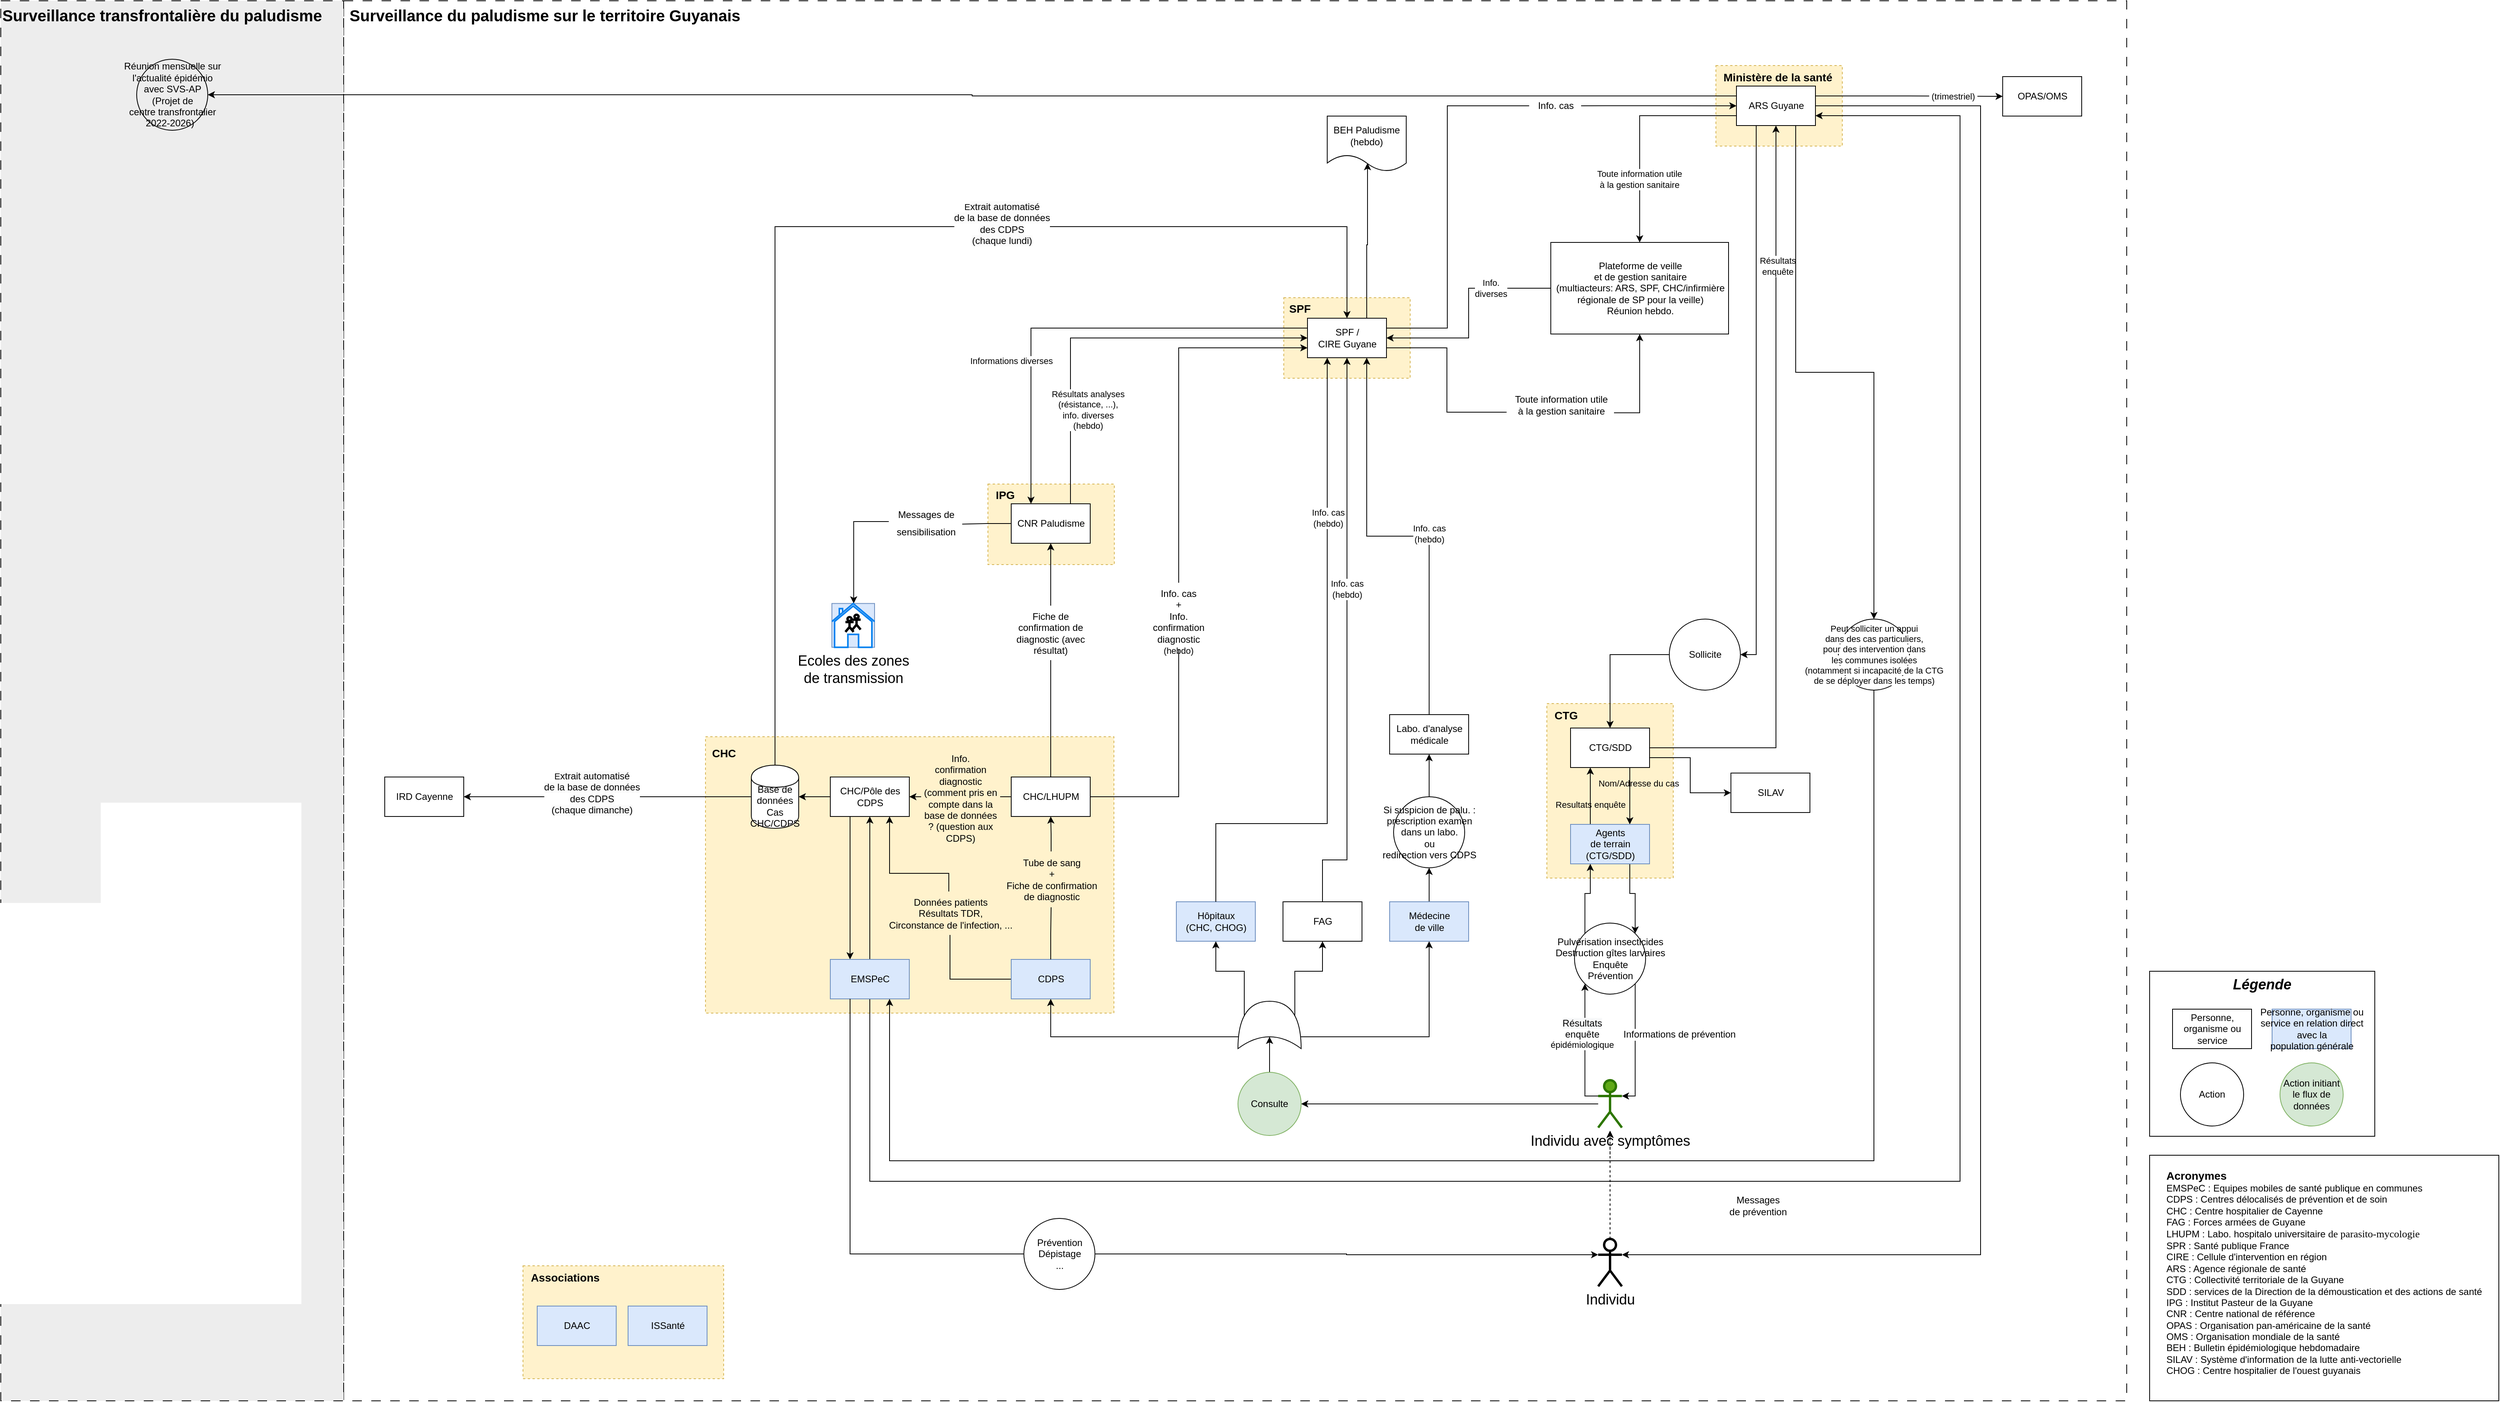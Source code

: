 <mxfile version="21.0.6" type="github">
  <diagram id="g7fYQ90FhEnoCOdFYeij" name="Page-1">
    <mxGraphModel dx="5106" dy="2426" grid="0" gridSize="10" guides="1" tooltips="1" connect="1" arrows="1" fold="1" page="0" pageScale="1" pageWidth="827" pageHeight="1169" math="0" shadow="0">
      <root>
        <mxCell id="0" />
        <mxCell id="1" parent="0" />
        <mxCell id="hjuyHTvlB5CmD21Vtv22-89" value="&amp;nbsp;Surveillance du paludisme sur le territoire Guyanais" style="rounded=0;whiteSpace=wrap;html=1;fillColor=none;dashed=1;dashPattern=12 12;verticalAlign=top;align=left;fontSize=20;fontStyle=1" vertex="1" parent="1">
          <mxGeometry x="-421" y="-381" width="2257" height="1773" as="geometry" />
        </mxCell>
        <mxCell id="hjuyHTvlB5CmD21Vtv22-88" value="Surveillance transfrontalière du paludisme" style="rounded=0;whiteSpace=wrap;html=1;fillColor=#EDEDED;dashed=1;dashPattern=12 12;verticalAlign=top;align=left;fontSize=20;fontStyle=1" vertex="1" parent="1">
          <mxGeometry x="-855" y="-381" width="434" height="1773" as="geometry" />
        </mxCell>
        <mxCell id="hjuyHTvlB5CmD21Vtv22-76" value="" style="html=1;dashed=1;whitespace=wrap;fillColor=#fff2cc;strokeColor=#d6b656;" vertex="1" parent="1">
          <mxGeometry x="-194" y="1221" width="254" height="143" as="geometry" />
        </mxCell>
        <mxCell id="hjuyHTvlB5CmD21Vtv22-63" value="" style="html=1;dashed=1;whitespace=wrap;fillColor=#fff2cc;strokeColor=#d6b656;align=left;" vertex="1" parent="1">
          <mxGeometry x="1316" y="-299" width="160" height="102" as="geometry" />
        </mxCell>
        <mxCell id="hjuyHTvlB5CmD21Vtv22-61" value="" style="html=1;dashed=1;whitespace=wrap;fillColor=#fff2cc;strokeColor=#d6b656;align=left;" vertex="1" parent="1">
          <mxGeometry x="394.5" y="231" width="160" height="102" as="geometry" />
        </mxCell>
        <mxCell id="hjuyHTvlB5CmD21Vtv22-59" value="" style="html=1;dashed=1;whitespace=wrap;fillColor=#fff2cc;strokeColor=#d6b656;align=left;" vertex="1" parent="1">
          <mxGeometry x="769" y="-5" width="160" height="102" as="geometry" />
        </mxCell>
        <mxCell id="soGgQo1d9cTRyv0vqCLj-78" value="" style="html=1;dashed=1;whitespace=wrap;fillColor=#fff2cc;strokeColor=#d6b656;align=left;" parent="1" vertex="1">
          <mxGeometry x="1102" y="509" width="160" height="221" as="geometry" />
        </mxCell>
        <mxCell id="soGgQo1d9cTRyv0vqCLj-87" value="" style="html=1;dashed=1;whitespace=wrap;fillColor=#fff2cc;strokeColor=#d6b656;" parent="1" vertex="1">
          <mxGeometry x="37" y="551" width="517" height="350" as="geometry" />
        </mxCell>
        <mxCell id="u60AbG91HoaB3VA-9xF0-2" style="edgeStyle=orthogonalEdgeStyle;rounded=0;orthogonalLoop=1;jettySize=auto;html=1;exitX=0;exitY=0.5;exitDx=0;exitDy=0;entryX=1;entryY=0.5;entryDx=0;entryDy=0;" parent="1" source="soGgQo1d9cTRyv0vqCLj-1" target="u60AbG91HoaB3VA-9xF0-1" edge="1">
          <mxGeometry relative="1" as="geometry" />
        </mxCell>
        <mxCell id="soGgQo1d9cTRyv0vqCLj-1" value="Base de données&lt;br&gt;Cas&lt;br&gt;CHC/CDPS" style="shape=cylinder;whiteSpace=wrap;html=1;boundedLbl=1;backgroundOutline=1;" parent="1" vertex="1">
          <mxGeometry x="95" y="586.99" width="60" height="80" as="geometry" />
        </mxCell>
        <mxCell id="soGgQo1d9cTRyv0vqCLj-3" style="edgeStyle=elbowEdgeStyle;rounded=0;orthogonalLoop=1;jettySize=auto;elbow=vertical;html=1;entryX=0.5;entryY=1;entryDx=0;entryDy=0;startArrow=none;exitX=0.5;exitY=-0.011;exitDx=0;exitDy=0;exitPerimeter=0;" parent="1" source="soGgQo1d9cTRyv0vqCLj-36" target="soGgQo1d9cTRyv0vqCLj-16" edge="1">
          <mxGeometry relative="1" as="geometry">
            <mxPoint x="474" y="619.99" as="sourcePoint" />
          </mxGeometry>
        </mxCell>
        <mxCell id="soGgQo1d9cTRyv0vqCLj-85" style="edgeStyle=orthogonalEdgeStyle;rounded=0;orthogonalLoop=1;jettySize=auto;html=1;exitX=0;exitY=0.5;exitDx=0;exitDy=0;endArrow=none;endFill=0;" parent="1" source="soGgQo1d9cTRyv0vqCLj-5" target="soGgQo1d9cTRyv0vqCLj-38" edge="1">
          <mxGeometry relative="1" as="geometry" />
        </mxCell>
        <mxCell id="soGgQo1d9cTRyv0vqCLj-5" value="CDPS" style="html=1;dashed=0;whitespace=wrap;fillColor=#dae8fc;strokeColor=#6c8ebf;" parent="1" vertex="1">
          <mxGeometry x="424" y="833" width="100" height="50" as="geometry" />
        </mxCell>
        <mxCell id="soGgQo1d9cTRyv0vqCLj-6" style="edgeStyle=elbowEdgeStyle;rounded=0;orthogonalLoop=1;jettySize=auto;html=1;entryX=1;entryY=0.5;entryDx=0;entryDy=0;elbow=vertical;startArrow=none;exitX=0;exitY=0.5;exitDx=0;exitDy=0;" parent="1" source="soGgQo1d9cTRyv0vqCLj-7" target="soGgQo1d9cTRyv0vqCLj-1" edge="1">
          <mxGeometry relative="1" as="geometry">
            <mxPoint x="150" y="-390.01" as="targetPoint" />
            <mxPoint x="65" y="-420.01" as="sourcePoint" />
          </mxGeometry>
        </mxCell>
        <mxCell id="hjuyHTvlB5CmD21Vtv22-51" style="edgeStyle=orthogonalEdgeStyle;rounded=0;orthogonalLoop=1;jettySize=auto;html=1;exitX=0.25;exitY=1;exitDx=0;exitDy=0;entryX=0.25;entryY=0;entryDx=0;entryDy=0;" edge="1" parent="1" source="soGgQo1d9cTRyv0vqCLj-7" target="0BxKxRSpmN7JtVQ8fGr3-6">
          <mxGeometry relative="1" as="geometry" />
        </mxCell>
        <mxCell id="soGgQo1d9cTRyv0vqCLj-7" value="CHC/Pôle des&lt;br&gt;CDPS" style="html=1;dashed=0;whitespace=wrap;" parent="1" vertex="1">
          <mxGeometry x="195" y="601.99" width="100" height="50" as="geometry" />
        </mxCell>
        <mxCell id="hjuyHTvlB5CmD21Vtv22-36" style="edgeStyle=orthogonalEdgeStyle;rounded=0;orthogonalLoop=1;jettySize=auto;html=1;exitX=1;exitY=0.75;exitDx=0;exitDy=0;entryX=0.5;entryY=1;entryDx=0;entryDy=0;startArrow=none;" edge="1" parent="1" source="hjuyHTvlB5CmD21Vtv22-35" target="Eu0Y002OEBs1yhH1_e7d-9">
          <mxGeometry relative="1" as="geometry" />
        </mxCell>
        <mxCell id="hjuyHTvlB5CmD21Vtv22-39" style="edgeStyle=orthogonalEdgeStyle;rounded=0;orthogonalLoop=1;jettySize=auto;html=1;exitX=0.75;exitY=0;exitDx=0;exitDy=0;entryX=0.49;entryY=0.85;entryDx=0;entryDy=0;entryPerimeter=0;" edge="1" parent="1" source="soGgQo1d9cTRyv0vqCLj-11" target="hjuyHTvlB5CmD21Vtv22-40">
          <mxGeometry relative="1" as="geometry">
            <mxPoint x="936" y="-195.5" as="targetPoint" />
          </mxGeometry>
        </mxCell>
        <mxCell id="soGgQo1d9cTRyv0vqCLj-11" value="SPF /&lt;br&gt;CIRE Guyane" style="html=1;dashed=0;whitespace=wrap;" parent="1" vertex="1">
          <mxGeometry x="799" y="21" width="100" height="50" as="geometry" />
        </mxCell>
        <mxCell id="Eu0Y002OEBs1yhH1_e7d-13" style="edgeStyle=orthogonalEdgeStyle;rounded=0;orthogonalLoop=1;jettySize=auto;html=1;exitX=0.25;exitY=0;exitDx=0;exitDy=0;entryX=0;entryY=0.25;entryDx=0;entryDy=0;startArrow=classic;startFill=1;endArrow=none;endFill=0;" parent="1" source="soGgQo1d9cTRyv0vqCLj-12" target="soGgQo1d9cTRyv0vqCLj-11" edge="1">
          <mxGeometry relative="1" as="geometry" />
        </mxCell>
        <mxCell id="Eu0Y002OEBs1yhH1_e7d-14" value="Informations diverses" style="edgeLabel;html=1;align=center;verticalAlign=middle;resizable=0;points=[];" parent="Eu0Y002OEBs1yhH1_e7d-13" vertex="1" connectable="0">
          <mxGeometry x="-0.288" y="1" relative="1" as="geometry">
            <mxPoint x="-24" y="23" as="offset" />
          </mxGeometry>
        </mxCell>
        <mxCell id="Eu0Y002OEBs1yhH1_e7d-17" style="edgeStyle=orthogonalEdgeStyle;rounded=0;orthogonalLoop=1;jettySize=auto;html=1;exitX=0.75;exitY=0;exitDx=0;exitDy=0;entryX=0;entryY=0.5;entryDx=0;entryDy=0;" parent="1" source="soGgQo1d9cTRyv0vqCLj-12" target="soGgQo1d9cTRyv0vqCLj-11" edge="1">
          <mxGeometry relative="1" as="geometry" />
        </mxCell>
        <mxCell id="Eu0Y002OEBs1yhH1_e7d-18" value="Résultats analyses&lt;br&gt;(résistance, ...),&lt;br&gt;info. diverses&lt;br&gt;(hebdo)" style="edgeLabel;html=1;align=center;verticalAlign=middle;resizable=0;points=[];" parent="Eu0Y002OEBs1yhH1_e7d-17" vertex="1" connectable="0">
          <mxGeometry x="-0.266" y="-1" relative="1" as="geometry">
            <mxPoint x="21" y="68" as="offset" />
          </mxGeometry>
        </mxCell>
        <mxCell id="hjuyHTvlB5CmD21Vtv22-42" style="edgeStyle=orthogonalEdgeStyle;rounded=0;orthogonalLoop=1;jettySize=auto;html=1;exitX=0;exitY=0.5;exitDx=0;exitDy=0;entryX=0.511;entryY=0;entryDx=0;entryDy=0;entryPerimeter=0;startArrow=none;" edge="1" parent="1" source="B1FECNCcKLdafd96bGU7-9" target="B1FECNCcKLdafd96bGU7-4">
          <mxGeometry relative="1" as="geometry" />
        </mxCell>
        <mxCell id="soGgQo1d9cTRyv0vqCLj-12" value="CNR Paludisme" style="html=1;dashed=0;whitespace=wrap;" parent="1" vertex="1">
          <mxGeometry x="424" y="256" width="100" height="50" as="geometry" />
        </mxCell>
        <mxCell id="soGgQo1d9cTRyv0vqCLj-13" style="edgeStyle=orthogonalEdgeStyle;rounded=0;orthogonalLoop=1;jettySize=auto;html=1;exitX=0.5;exitY=0;exitDx=0;exitDy=0;entryX=0.5;entryY=1;entryDx=0;entryDy=0;startArrow=none;" parent="1" source="soGgQo1d9cTRyv0vqCLj-49" target="soGgQo1d9cTRyv0vqCLj-12" edge="1">
          <mxGeometry relative="1" as="geometry" />
        </mxCell>
        <mxCell id="soGgQo1d9cTRyv0vqCLj-14" style="edgeStyle=elbowEdgeStyle;rounded=0;orthogonalLoop=1;jettySize=auto;elbow=vertical;html=1;exitX=0;exitY=0.5;exitDx=0;exitDy=0;entryX=1;entryY=0.5;entryDx=0;entryDy=0;startArrow=none;" parent="1" source="soGgQo1d9cTRyv0vqCLj-58" target="soGgQo1d9cTRyv0vqCLj-7" edge="1">
          <mxGeometry relative="1" as="geometry">
            <Array as="points" />
          </mxGeometry>
        </mxCell>
        <mxCell id="soGgQo1d9cTRyv0vqCLj-16" value="CHC/LHUPM" style="html=1;dashed=0;whitespace=wrap;" parent="1" vertex="1">
          <mxGeometry x="424" y="601.99" width="100" height="50" as="geometry" />
        </mxCell>
        <mxCell id="soGgQo1d9cTRyv0vqCLj-19" style="edgeStyle=orthogonalEdgeStyle;rounded=0;orthogonalLoop=1;jettySize=auto;html=1;exitX=0.75;exitY=1;exitDx=0;exitDy=0;entryX=0.75;entryY=0;entryDx=0;entryDy=0;strokeColor=#000000;endArrow=classic;endFill=1;" parent="1" source="soGgQo1d9cTRyv0vqCLj-21" target="soGgQo1d9cTRyv0vqCLj-76" edge="1">
          <mxGeometry relative="1" as="geometry" />
        </mxCell>
        <mxCell id="soGgQo1d9cTRyv0vqCLj-20" value="Nom/Adresse du cas" style="edgeLabel;html=1;align=center;verticalAlign=middle;resizable=0;points=[];labelBackgroundColor=none;" parent="soGgQo1d9cTRyv0vqCLj-19" vertex="1" connectable="0">
          <mxGeometry x="-0.015" y="1" relative="1" as="geometry">
            <mxPoint x="10" y="-16" as="offset" />
          </mxGeometry>
        </mxCell>
        <mxCell id="Eu0Y002OEBs1yhH1_e7d-20" style="edgeStyle=orthogonalEdgeStyle;rounded=0;orthogonalLoop=1;jettySize=auto;html=1;exitX=1;exitY=0.75;exitDx=0;exitDy=0;entryX=0;entryY=0.5;entryDx=0;entryDy=0;" parent="1" source="soGgQo1d9cTRyv0vqCLj-21" target="Eu0Y002OEBs1yhH1_e7d-19" edge="1">
          <mxGeometry relative="1" as="geometry" />
        </mxCell>
        <mxCell id="hjuyHTvlB5CmD21Vtv22-9" style="edgeStyle=orthogonalEdgeStyle;rounded=0;orthogonalLoop=1;jettySize=auto;html=1;exitX=1;exitY=0.5;exitDx=0;exitDy=0;entryX=0.5;entryY=1;entryDx=0;entryDy=0;" edge="1" parent="1" source="soGgQo1d9cTRyv0vqCLj-21" target="n1sZ7gGWq_7eU4WZFnXG-12">
          <mxGeometry relative="1" as="geometry" />
        </mxCell>
        <mxCell id="hjuyHTvlB5CmD21Vtv22-10" value="Résultats&lt;br style=&quot;border-color: var(--border-color);&quot;&gt;enquête" style="edgeLabel;html=1;align=center;verticalAlign=middle;resizable=0;points=[];" vertex="1" connectable="0" parent="hjuyHTvlB5CmD21Vtv22-9">
          <mxGeometry x="0.623" y="-2" relative="1" as="geometry">
            <mxPoint y="-1" as="offset" />
          </mxGeometry>
        </mxCell>
        <mxCell id="soGgQo1d9cTRyv0vqCLj-21" value="CTG/SDD" style="html=1;dashed=0;whitespace=wrap;" parent="1" vertex="1">
          <mxGeometry x="1132" y="539.99" width="100" height="50" as="geometry" />
        </mxCell>
        <mxCell id="Eu0Y002OEBs1yhH1_e7d-4" style="edgeStyle=orthogonalEdgeStyle;rounded=0;orthogonalLoop=1;jettySize=auto;html=1;exitX=0.5;exitY=0;exitDx=0;exitDy=0;entryX=0.5;entryY=1;entryDx=0;entryDy=0;" parent="1" source="hjuyHTvlB5CmD21Vtv22-5" target="Eu0Y002OEBs1yhH1_e7d-1" edge="1">
          <mxGeometry relative="1" as="geometry" />
        </mxCell>
        <mxCell id="hjuyHTvlB5CmD21Vtv22-17" style="edgeStyle=orthogonalEdgeStyle;rounded=0;orthogonalLoop=1;jettySize=auto;html=1;entryX=0.5;entryY=1;entryDx=0;entryDy=0;startArrow=none;exitX=0.5;exitY=0;exitDx=0;exitDy=0;" edge="1" parent="1" source="soGgQo1d9cTRyv0vqCLj-25" target="soGgQo1d9cTRyv0vqCLj-11">
          <mxGeometry relative="1" as="geometry">
            <Array as="points">
              <mxPoint x="818" y="707" />
              <mxPoint x="849" y="707" />
            </Array>
          </mxGeometry>
        </mxCell>
        <mxCell id="hjuyHTvlB5CmD21Vtv22-57" value="Info. cas&lt;br style=&quot;border-color: var(--border-color);&quot;&gt;(hebdo)" style="edgeLabel;html=1;align=center;verticalAlign=middle;resizable=0;points=[];" vertex="1" connectable="0" parent="hjuyHTvlB5CmD21Vtv22-17">
          <mxGeometry x="0.186" relative="1" as="geometry">
            <mxPoint as="offset" />
          </mxGeometry>
        </mxCell>
        <mxCell id="soGgQo1d9cTRyv0vqCLj-23" value="Hôpitaux&lt;br&gt;(CHC, CHOG)" style="html=1;dashed=0;whitespace=wrap;fillColor=#dae8fc;strokeColor=#6c8ebf;" parent="1" vertex="1">
          <mxGeometry x="633" y="760" width="100" height="50" as="geometry" />
        </mxCell>
        <mxCell id="Eu0Y002OEBs1yhH1_e7d-7" style="edgeStyle=orthogonalEdgeStyle;rounded=0;orthogonalLoop=1;jettySize=auto;html=1;entryX=0.25;entryY=1;entryDx=0;entryDy=0;exitX=0.5;exitY=0;exitDx=0;exitDy=0;" parent="1" source="soGgQo1d9cTRyv0vqCLj-23" target="soGgQo1d9cTRyv0vqCLj-11" edge="1">
          <mxGeometry relative="1" as="geometry">
            <mxPoint x="697" y="715" as="sourcePoint" />
            <mxPoint x="985" y="75" as="targetPoint" />
            <Array as="points">
              <mxPoint x="683" y="661" />
              <mxPoint x="824" y="661" />
            </Array>
          </mxGeometry>
        </mxCell>
        <mxCell id="hjuyHTvlB5CmD21Vtv22-58" value="Info. cas&lt;br&gt;(hebdo)" style="edgeLabel;html=1;align=center;verticalAlign=middle;resizable=0;points=[];" vertex="1" connectable="0" parent="Eu0Y002OEBs1yhH1_e7d-7">
          <mxGeometry x="0.511" y="-1" relative="1" as="geometry">
            <mxPoint as="offset" />
          </mxGeometry>
        </mxCell>
        <mxCell id="hjuyHTvlB5CmD21Vtv22-6" style="edgeStyle=orthogonalEdgeStyle;rounded=0;orthogonalLoop=1;jettySize=auto;html=1;exitX=0.5;exitY=0;exitDx=0;exitDy=0;entryX=0.5;entryY=1;entryDx=0;entryDy=0;" edge="1" parent="1" source="soGgQo1d9cTRyv0vqCLj-27" target="hjuyHTvlB5CmD21Vtv22-5">
          <mxGeometry relative="1" as="geometry" />
        </mxCell>
        <mxCell id="soGgQo1d9cTRyv0vqCLj-27" value="Médecine&lt;br style=&quot;border-color: var(--border-color);&quot;&gt;de ville" style="html=1;dashed=0;whitespace=wrap;fillColor=#dae8fc;strokeColor=#6c8ebf;" parent="1" vertex="1">
          <mxGeometry x="903" y="760" width="100" height="50" as="geometry" />
        </mxCell>
        <mxCell id="soGgQo1d9cTRyv0vqCLj-77" style="edgeStyle=orthogonalEdgeStyle;rounded=0;orthogonalLoop=1;jettySize=auto;html=1;entryX=0;entryY=0.5;entryDx=0;entryDy=0;exitX=1.022;exitY=0.498;exitDx=0;exitDy=0;exitPerimeter=0;" parent="1" source="soGgQo1d9cTRyv0vqCLj-32" target="n1sZ7gGWq_7eU4WZFnXG-12" edge="1">
          <mxGeometry relative="1" as="geometry" />
        </mxCell>
        <mxCell id="soGgQo1d9cTRyv0vqCLj-32" value="Info. cas" style="text;html=1;align=center;verticalAlign=middle;resizable=0;points=[];autosize=1;strokeColor=none;fillColor=none;" parent="1" vertex="1">
          <mxGeometry x="1081" y="-261" width="63" height="26" as="geometry" />
        </mxCell>
        <mxCell id="soGgQo1d9cTRyv0vqCLj-33" value="" style="edgeStyle=elbowEdgeStyle;rounded=0;orthogonalLoop=1;jettySize=auto;html=1;endArrow=none;entryX=-0.022;entryY=0.498;entryDx=0;entryDy=0;entryPerimeter=0;exitX=1;exitY=0.25;exitDx=0;exitDy=0;" parent="1" source="soGgQo1d9cTRyv0vqCLj-11" target="soGgQo1d9cTRyv0vqCLj-32" edge="1">
          <mxGeometry relative="1" as="geometry">
            <mxPoint x="737" y="183" as="sourcePoint" />
            <mxPoint x="837" y="182.5" as="targetPoint" />
            <Array as="points">
              <mxPoint x="976" y="-79" />
            </Array>
          </mxGeometry>
        </mxCell>
        <mxCell id="soGgQo1d9cTRyv0vqCLj-36" value="Tube de sang&lt;br&gt;+&lt;br&gt;Fiche de confirmation&lt;br&gt;de diagnostic" style="text;html=1;align=center;verticalAlign=middle;resizable=0;points=[];autosize=1;strokeColor=none;fillColor=none;" parent="1" vertex="1">
          <mxGeometry x="404.5" y="697" width="140" height="70" as="geometry" />
        </mxCell>
        <mxCell id="soGgQo1d9cTRyv0vqCLj-37" value="" style="edgeStyle=elbowEdgeStyle;rounded=0;orthogonalLoop=1;jettySize=auto;elbow=vertical;html=1;entryX=0.5;entryY=1;entryDx=0;entryDy=0;endArrow=none;" parent="1" source="soGgQo1d9cTRyv0vqCLj-5" target="soGgQo1d9cTRyv0vqCLj-36" edge="1">
          <mxGeometry relative="1" as="geometry">
            <mxPoint x="475" y="630" as="sourcePoint" />
            <mxPoint x="475" y="420" as="targetPoint" />
          </mxGeometry>
        </mxCell>
        <mxCell id="soGgQo1d9cTRyv0vqCLj-84" style="edgeStyle=orthogonalEdgeStyle;rounded=0;orthogonalLoop=1;jettySize=auto;html=1;entryX=0.75;entryY=1;entryDx=0;entryDy=0;endArrow=classic;endFill=1;" parent="1" source="soGgQo1d9cTRyv0vqCLj-38" target="soGgQo1d9cTRyv0vqCLj-7" edge="1">
          <mxGeometry relative="1" as="geometry">
            <Array as="points">
              <mxPoint x="345" y="724" />
              <mxPoint x="270" y="724" />
            </Array>
          </mxGeometry>
        </mxCell>
        <mxCell id="soGgQo1d9cTRyv0vqCLj-38" value="Données patients&lt;br&gt;Résultats TDR,&lt;br&gt;Circonstance de l&#39;infection, ..." style="text;html=1;align=center;verticalAlign=middle;resizable=0;points=[];autosize=1;strokeColor=none;fillColor=none;" parent="1" vertex="1">
          <mxGeometry x="259.5" y="747" width="174" height="55" as="geometry" />
        </mxCell>
        <mxCell id="soGgQo1d9cTRyv0vqCLj-41" value="" style="edgeStyle=elbowEdgeStyle;rounded=0;orthogonalLoop=1;jettySize=auto;html=1;endArrow=classic;elbow=vertical;exitX=0.5;exitY=0;exitDx=0;exitDy=0;fillColor=#e51400;strokeColor=#000000;endFill=1;entryX=0.5;entryY=0;entryDx=0;entryDy=0;" parent="1" source="soGgQo1d9cTRyv0vqCLj-1" target="soGgQo1d9cTRyv0vqCLj-11" edge="1">
          <mxGeometry relative="1" as="geometry">
            <mxPoint x="525" y="655" as="sourcePoint" />
            <mxPoint x="737" y="-3" as="targetPoint" />
            <Array as="points">
              <mxPoint x="510" y="-95" />
            </Array>
          </mxGeometry>
        </mxCell>
        <mxCell id="hjuyHTvlB5CmD21Vtv22-1" value="E&lt;span style=&quot;font-size: 12px; background-color: rgb(251, 251, 251);&quot;&gt;xtrait automatisé&lt;br&gt;de la base de données&lt;br&gt;des CDPS&lt;br&gt;(chaque lundi)&lt;br&gt;&lt;/span&gt;" style="edgeLabel;html=1;align=center;verticalAlign=middle;resizable=0;points=[];" vertex="1" connectable="0" parent="soGgQo1d9cTRyv0vqCLj-41">
          <mxGeometry x="0.259" y="3" relative="1" as="geometry">
            <mxPoint x="11" y="-1" as="offset" />
          </mxGeometry>
        </mxCell>
        <mxCell id="soGgQo1d9cTRyv0vqCLj-49" value="&lt;span style=&quot;color: rgb(0, 0, 0);&quot;&gt;Fiche de&lt;/span&gt;&lt;br style=&quot;color: rgb(0, 0, 0);&quot;&gt;&lt;span style=&quot;color: rgb(0, 0, 0);&quot;&gt;confirmation de&lt;/span&gt;&lt;br style=&quot;color: rgb(0, 0, 0);&quot;&gt;&lt;span style=&quot;color: rgb(0, 0, 0);&quot;&gt;diagnostic (avec résultat)&lt;/span&gt;" style="text;whiteSpace=wrap;html=1;fontColor=#3399FF;align=center;" parent="1" vertex="1">
          <mxGeometry x="424" y="385" width="100" height="50" as="geometry" />
        </mxCell>
        <mxCell id="soGgQo1d9cTRyv0vqCLj-50" value="" style="edgeStyle=orthogonalEdgeStyle;rounded=0;orthogonalLoop=1;jettySize=auto;html=1;exitX=0.5;exitY=0;exitDx=0;exitDy=0;endArrow=none;" parent="1" source="soGgQo1d9cTRyv0vqCLj-16" edge="1">
          <mxGeometry relative="1" as="geometry">
            <mxPoint x="445" y="380.5" as="sourcePoint" />
            <mxPoint x="474" y="454" as="targetPoint" />
          </mxGeometry>
        </mxCell>
        <mxCell id="hjuyHTvlB5CmD21Vtv22-25" style="edgeStyle=orthogonalEdgeStyle;rounded=0;orthogonalLoop=1;jettySize=auto;html=1;entryX=0;entryY=0.75;entryDx=0;entryDy=0;exitX=0.5;exitY=0;exitDx=0;exitDy=0;" edge="1" parent="1" source="soGgQo1d9cTRyv0vqCLj-51" target="soGgQo1d9cTRyv0vqCLj-11">
          <mxGeometry relative="1" as="geometry" />
        </mxCell>
        <mxCell id="soGgQo1d9cTRyv0vqCLj-51" value="&lt;font color=&quot;#000000&quot;&gt;Info. cas&lt;/font&gt;&lt;br&gt;&lt;font color=&quot;#000000&quot;&gt;+&lt;/font&gt;&lt;br&gt;&lt;font color=&quot;#000000&quot;&gt;Info.&lt;br style=&quot;&quot;&gt;confirmation&lt;br style=&quot;&quot;&gt;diagnostic&lt;br&gt;&lt;span style=&quot;font-size: 11px; background-color: rgb(255, 255, 255);&quot;&gt;(hebdo)&lt;/span&gt;&lt;/font&gt;&lt;span style=&quot;color: rgb(0, 0, 0);&quot;&gt;&lt;br&gt;&lt;/span&gt;" style="text;whiteSpace=wrap;html=1;fontColor=#3399FF;align=center;" parent="1" vertex="1">
          <mxGeometry x="586" y="356" width="100" height="84" as="geometry" />
        </mxCell>
        <mxCell id="soGgQo1d9cTRyv0vqCLj-52" value="" style="edgeStyle=elbowEdgeStyle;rounded=0;orthogonalLoop=1;jettySize=auto;elbow=vertical;html=1;endArrow=none;exitX=1;exitY=0.5;exitDx=0;exitDy=0;entryX=0.5;entryY=1;entryDx=0;entryDy=0;" parent="1" source="soGgQo1d9cTRyv0vqCLj-16" target="soGgQo1d9cTRyv0vqCLj-51" edge="1">
          <mxGeometry relative="1" as="geometry">
            <mxPoint x="395" y="343" as="sourcePoint" />
            <mxPoint x="450" y="238" as="targetPoint" />
            <Array as="points">
              <mxPoint x="579" y="627" />
            </Array>
          </mxGeometry>
        </mxCell>
        <mxCell id="soGgQo1d9cTRyv0vqCLj-58" value="&lt;font color=&quot;#000000&quot;&gt;Info.&lt;br&gt;confirmation&lt;br&gt;diagnostic&lt;br&gt;(comment pris en compte dans la base de données ? (question aux CDPS)&lt;br&gt;&lt;/font&gt;" style="text;whiteSpace=wrap;html=1;fontColor=#3399FF;align=center;" parent="1" vertex="1">
          <mxGeometry x="310" y="564.98" width="100" height="124.01" as="geometry" />
        </mxCell>
        <mxCell id="soGgQo1d9cTRyv0vqCLj-59" value="" style="edgeStyle=elbowEdgeStyle;rounded=0;orthogonalLoop=1;jettySize=auto;elbow=vertical;html=1;exitX=0;exitY=0.5;exitDx=0;exitDy=0;entryX=1;entryY=0.5;entryDx=0;entryDy=0;endArrow=none;" parent="1" source="soGgQo1d9cTRyv0vqCLj-16" target="soGgQo1d9cTRyv0vqCLj-58" edge="1">
          <mxGeometry relative="1" as="geometry">
            <mxPoint x="345" y="380.5" as="sourcePoint" />
            <mxPoint x="305" y="458" as="targetPoint" />
          </mxGeometry>
        </mxCell>
        <mxCell id="soGgQo1d9cTRyv0vqCLj-66" style="edgeStyle=orthogonalEdgeStyle;rounded=0;orthogonalLoop=1;jettySize=auto;html=1;entryX=0.75;entryY=1;entryDx=0;entryDy=0;endArrow=none;endFill=0;startArrow=classic;startFill=1;exitX=1;exitY=0;exitDx=0;exitDy=0;" parent="1" source="soGgQo1d9cTRyv0vqCLj-79" target="soGgQo1d9cTRyv0vqCLj-76" edge="1">
          <mxGeometry relative="1" as="geometry" />
        </mxCell>
        <mxCell id="soGgQo1d9cTRyv0vqCLj-70" style="edgeStyle=orthogonalEdgeStyle;rounded=0;orthogonalLoop=1;jettySize=auto;html=1;exitX=0.25;exitY=0.5;exitDx=0;exitDy=0;entryX=0.5;entryY=1;entryDx=0;entryDy=0;endArrow=classic;endFill=1;startArrow=none;exitPerimeter=0;" parent="1" target="soGgQo1d9cTRyv0vqCLj-27" edge="1" source="hjuyHTvlB5CmD21Vtv22-31">
          <mxGeometry relative="1" as="geometry">
            <mxPoint x="953" y="915.0" as="sourcePoint" />
            <mxPoint x="1662" y="949.485" as="targetPoint" />
          </mxGeometry>
        </mxCell>
        <mxCell id="soGgQo1d9cTRyv0vqCLj-80" style="edgeStyle=orthogonalEdgeStyle;rounded=0;orthogonalLoop=1;jettySize=auto;html=1;exitX=0;exitY=0.333;exitDx=0;exitDy=0;entryX=0;entryY=1;entryDx=0;entryDy=0;endArrow=classic;endFill=1;exitPerimeter=0;" parent="1" source="0BxKxRSpmN7JtVQ8fGr3-14" target="soGgQo1d9cTRyv0vqCLj-79" edge="1">
          <mxGeometry relative="1" as="geometry">
            <mxPoint x="1157" y="1000" as="sourcePoint" />
            <Array as="points">
              <mxPoint x="1150" y="1006" />
            </Array>
          </mxGeometry>
        </mxCell>
        <mxCell id="soGgQo1d9cTRyv0vqCLj-74" style="edgeStyle=orthogonalEdgeStyle;rounded=0;orthogonalLoop=1;jettySize=auto;html=1;exitX=0.25;exitY=0;exitDx=0;exitDy=0;entryX=0.25;entryY=1;entryDx=0;entryDy=0;strokeColor=#000000;endArrow=classic;endFill=1;" parent="1" source="soGgQo1d9cTRyv0vqCLj-76" target="soGgQo1d9cTRyv0vqCLj-21" edge="1">
          <mxGeometry relative="1" as="geometry" />
        </mxCell>
        <mxCell id="soGgQo1d9cTRyv0vqCLj-75" value="Resultats enquête" style="edgeLabel;html=1;align=center;verticalAlign=middle;resizable=0;points=[];labelBackgroundColor=none;" parent="soGgQo1d9cTRyv0vqCLj-74" vertex="1" connectable="0">
          <mxGeometry x="0.069" y="9" relative="1" as="geometry">
            <mxPoint x="9" y="13" as="offset" />
          </mxGeometry>
        </mxCell>
        <mxCell id="soGgQo1d9cTRyv0vqCLj-76" value="Agents&lt;br&gt;de terrain&lt;br&gt;(CTG/SDD)" style="html=1;dashed=0;whitespace=wrap;fillColor=#dae8fc;strokeColor=#6c8ebf;" parent="1" vertex="1">
          <mxGeometry x="1132" y="661.99" width="100" height="50" as="geometry" />
        </mxCell>
        <mxCell id="soGgQo1d9cTRyv0vqCLj-81" style="edgeStyle=orthogonalEdgeStyle;rounded=0;orthogonalLoop=1;jettySize=auto;html=1;exitX=1;exitY=1;exitDx=0;exitDy=0;entryX=1;entryY=0.333;entryDx=0;entryDy=0;endArrow=classic;endFill=1;entryPerimeter=0;" parent="1" source="soGgQo1d9cTRyv0vqCLj-79" target="0BxKxRSpmN7JtVQ8fGr3-14" edge="1">
          <mxGeometry relative="1" as="geometry">
            <mxPoint x="1207" y="1000" as="targetPoint" />
            <Array as="points">
              <mxPoint x="1214" y="1006" />
            </Array>
          </mxGeometry>
        </mxCell>
        <mxCell id="soGgQo1d9cTRyv0vqCLj-82" value="&lt;span style=&quot;&quot;&gt;&lt;font style=&quot;font-size: 12px;&quot;&gt;Informations de prévention&lt;/font&gt;&lt;/span&gt;" style="edgeLabel;html=1;align=left;verticalAlign=middle;resizable=0;points=[];" parent="soGgQo1d9cTRyv0vqCLj-81" vertex="1" connectable="0">
          <mxGeometry x="-0.18" relative="1" as="geometry">
            <mxPoint x="-17" y="-1" as="offset" />
          </mxGeometry>
        </mxCell>
        <mxCell id="hjuyHTvlB5CmD21Vtv22-19" style="edgeStyle=orthogonalEdgeStyle;rounded=0;orthogonalLoop=1;jettySize=auto;html=1;exitX=0;exitY=0;exitDx=0;exitDy=0;entryX=0.25;entryY=1;entryDx=0;entryDy=0;" edge="1" parent="1" source="soGgQo1d9cTRyv0vqCLj-79" target="soGgQo1d9cTRyv0vqCLj-76">
          <mxGeometry relative="1" as="geometry" />
        </mxCell>
        <mxCell id="soGgQo1d9cTRyv0vqCLj-79" value="&lt;div style=&quot;&quot;&gt;&lt;div&gt;&lt;span style=&quot;background-color: initial;&quot;&gt;Pulvérisation insecticides&lt;/span&gt;&lt;/div&gt;&lt;span style=&quot;text-align: left; background-color: initial;&quot;&gt;&lt;div style=&quot;text-align: center;&quot;&gt;&lt;span style=&quot;background-color: initial;&quot;&gt;Destruction gîtes larvaires&lt;/span&gt;&lt;/div&gt;&lt;/span&gt;&lt;span style=&quot;text-align: left; background-color: initial;&quot;&gt;&lt;div style=&quot;text-align: center;&quot;&gt;&lt;span style=&quot;background-color: initial;&quot;&gt;Enquête&lt;/span&gt;&lt;/div&gt;&lt;div style=&quot;text-align: center;&quot;&gt;&lt;span style=&quot;background-color: initial;&quot;&gt;Prévention&lt;/span&gt;&lt;/div&gt;&lt;/span&gt;&lt;/div&gt;" style="shape=ellipse;html=1;dashed=0;whitespace=wrap;aspect=fixed;perimeter=ellipsePerimeter;fillColor=none;align=center;labelPosition=center;verticalLabelPosition=middle;verticalAlign=middle;" parent="1" vertex="1">
          <mxGeometry x="1137" y="787" width="90" height="90" as="geometry" />
        </mxCell>
        <mxCell id="n1sZ7gGWq_7eU4WZFnXG-20" style="edgeStyle=orthogonalEdgeStyle;rounded=0;orthogonalLoop=1;jettySize=auto;html=1;entryX=1;entryY=0.333;entryDx=0;entryDy=0;fontSize=12;entryPerimeter=0;exitX=1;exitY=0.5;exitDx=0;exitDy=0;" parent="1" source="n1sZ7gGWq_7eU4WZFnXG-12" target="0BxKxRSpmN7JtVQ8fGr3-12" edge="1">
          <mxGeometry relative="1" as="geometry">
            <Array as="points">
              <mxPoint x="1651" y="-248" />
              <mxPoint x="1651" y="1207" />
            </Array>
            <mxPoint x="1232" y="1105" as="targetPoint" />
          </mxGeometry>
        </mxCell>
        <mxCell id="n1sZ7gGWq_7eU4WZFnXG-21" value="Messages&lt;br&gt;de prévention" style="edgeLabel;html=1;align=center;verticalAlign=middle;resizable=0;points=[];fontSize=12;" parent="n1sZ7gGWq_7eU4WZFnXG-20" vertex="1" connectable="0">
          <mxGeometry x="-0.587" y="-2" relative="1" as="geometry">
            <mxPoint x="-280" y="1164" as="offset" />
          </mxGeometry>
        </mxCell>
        <mxCell id="Eu0Y002OEBs1yhH1_e7d-10" style="edgeStyle=orthogonalEdgeStyle;rounded=0;orthogonalLoop=1;jettySize=auto;html=1;entryX=0.5;entryY=0;entryDx=0;entryDy=0;startArrow=none;exitX=0;exitY=0.5;exitDx=0;exitDy=0;" parent="1" source="hjuyHTvlB5CmD21Vtv22-11" target="soGgQo1d9cTRyv0vqCLj-21" edge="1">
          <mxGeometry relative="1" as="geometry" />
        </mxCell>
        <mxCell id="Eu0Y002OEBs1yhH1_e7d-11" style="edgeStyle=orthogonalEdgeStyle;rounded=0;orthogonalLoop=1;jettySize=auto;html=1;exitX=0;exitY=0.75;exitDx=0;exitDy=0;entryX=0.5;entryY=0;entryDx=0;entryDy=0;" parent="1" source="n1sZ7gGWq_7eU4WZFnXG-12" target="Eu0Y002OEBs1yhH1_e7d-9" edge="1">
          <mxGeometry relative="1" as="geometry">
            <mxPoint x="1366.75" y="-236" as="sourcePoint" />
            <mxPoint x="1156" y="-75" as="targetPoint" />
          </mxGeometry>
        </mxCell>
        <mxCell id="hjuyHTvlB5CmD21Vtv22-3" value="Toute information utile&lt;br&gt;à la gestion sanitaire" style="edgeLabel;html=1;align=center;verticalAlign=middle;resizable=0;points=[];" vertex="1" connectable="0" parent="Eu0Y002OEBs1yhH1_e7d-11">
          <mxGeometry x="0.79" y="-1" relative="1" as="geometry">
            <mxPoint y="-51" as="offset" />
          </mxGeometry>
        </mxCell>
        <mxCell id="Eu0Y002OEBs1yhH1_e7d-25" style="edgeStyle=orthogonalEdgeStyle;rounded=0;orthogonalLoop=1;jettySize=auto;html=1;exitX=1;exitY=0.25;exitDx=0;exitDy=0;entryX=0;entryY=0.5;entryDx=0;entryDy=0;" parent="1" source="n1sZ7gGWq_7eU4WZFnXG-12" target="Eu0Y002OEBs1yhH1_e7d-24" edge="1">
          <mxGeometry relative="1" as="geometry" />
        </mxCell>
        <mxCell id="Eu0Y002OEBs1yhH1_e7d-26" value="&amp;nbsp;(trimestriel)&amp;nbsp;" style="edgeLabel;html=1;align=center;verticalAlign=middle;resizable=0;points=[];" parent="Eu0Y002OEBs1yhH1_e7d-25" vertex="1" connectable="0">
          <mxGeometry x="0.87" y="3" relative="1" as="geometry">
            <mxPoint x="-48" y="3" as="offset" />
          </mxGeometry>
        </mxCell>
        <mxCell id="hjuyHTvlB5CmD21Vtv22-30" style="edgeStyle=orthogonalEdgeStyle;rounded=0;orthogonalLoop=1;jettySize=auto;html=1;entryX=1;entryY=0.5;entryDx=0;entryDy=0;exitX=0.25;exitY=1;exitDx=0;exitDy=0;" edge="1" parent="1" source="n1sZ7gGWq_7eU4WZFnXG-12" target="hjuyHTvlB5CmD21Vtv22-11">
          <mxGeometry relative="1" as="geometry" />
        </mxCell>
        <mxCell id="n1sZ7gGWq_7eU4WZFnXG-12" value="ARS Guyane" style="html=1;dashed=0;whitespace=wrap;" parent="1" vertex="1">
          <mxGeometry x="1342" y="-273" width="100" height="50" as="geometry" />
        </mxCell>
        <mxCell id="n1sZ7gGWq_7eU4WZFnXG-22" style="edgeStyle=orthogonalEdgeStyle;rounded=0;orthogonalLoop=1;jettySize=auto;html=1;exitX=0.5;exitY=0;exitDx=0;exitDy=0;entryX=0.5;entryY=1;entryDx=0;entryDy=0;fontSize=12;dashed=1;" parent="1" edge="1">
          <mxGeometry relative="1" as="geometry">
            <mxPoint x="1182" y="1080" as="sourcePoint" />
            <mxPoint x="1182" y="1050" as="targetPoint" />
          </mxGeometry>
        </mxCell>
        <mxCell id="n1sZ7gGWq_7eU4WZFnXG-24" value="" style="edgeStyle=orthogonalEdgeStyle;rounded=0;orthogonalLoop=1;jettySize=auto;html=1;dashed=1;fontSize=12;exitX=0.5;exitY=0;exitDx=0;exitDy=0;exitPerimeter=0;" parent="1" source="0BxKxRSpmN7JtVQ8fGr3-12" edge="1">
          <mxGeometry relative="1" as="geometry">
            <mxPoint x="1182" y="1080" as="sourcePoint" />
            <mxPoint x="1182" y="1050" as="targetPoint" />
            <Array as="points">
              <mxPoint x="1182" y="1088" />
              <mxPoint x="1182" y="1088" />
            </Array>
          </mxGeometry>
        </mxCell>
        <mxCell id="u60AbG91HoaB3VA-9xF0-1" value="IRD Cayenne" style="html=1;dashed=0;whitespace=wrap;" parent="1" vertex="1">
          <mxGeometry x="-369" y="601.99" width="100" height="50" as="geometry" />
        </mxCell>
        <mxCell id="0BxKxRSpmN7JtVQ8fGr3-1" value="&lt;font style=&quot;font-size: 14px;&quot;&gt;&lt;span style=&quot;font-size: 14px;&quot;&gt;CHC&lt;/span&gt;&lt;/font&gt;" style="text;html=1;align=center;verticalAlign=middle;resizable=0;points=[];autosize=1;strokeColor=none;fillColor=none;fontSize=14;fontStyle=1" parent="1" vertex="1">
          <mxGeometry x="36" y="557" width="48" height="29" as="geometry" />
        </mxCell>
        <mxCell id="0BxKxRSpmN7JtVQ8fGr3-2" value="&lt;font style=&quot;font-size: 14px;&quot;&gt;&lt;span style=&quot;font-size: 14px;&quot;&gt;CTG&lt;/span&gt;&lt;/font&gt;" style="text;html=1;align=center;verticalAlign=middle;resizable=0;points=[];autosize=1;strokeColor=none;fillColor=none;fontSize=14;fontStyle=1" parent="1" vertex="1">
          <mxGeometry x="1102" y="509" width="48" height="29" as="geometry" />
        </mxCell>
        <mxCell id="0BxKxRSpmN7JtVQ8fGr3-3" value="DAAC" style="html=1;dashed=0;whitespace=wrap;fillColor=#dae8fc;strokeColor=#6c8ebf;" parent="1" vertex="1">
          <mxGeometry x="-176" y="1272" width="100" height="50" as="geometry" />
        </mxCell>
        <mxCell id="0BxKxRSpmN7JtVQ8fGr3-4" value="ISSanté" style="html=1;dashed=0;whitespace=wrap;fillColor=#dae8fc;strokeColor=#6c8ebf;" parent="1" vertex="1">
          <mxGeometry x="-61" y="1272" width="100" height="50" as="geometry" />
        </mxCell>
        <mxCell id="0BxKxRSpmN7JtVQ8fGr3-33" style="edgeStyle=orthogonalEdgeStyle;rounded=0;orthogonalLoop=1;jettySize=auto;html=1;entryX=0;entryY=0.333;entryDx=0;entryDy=0;entryPerimeter=0;fontSize=12;fontColor=#000000;startArrow=none;startFill=0;endArrow=classic;endFill=1;exitX=1;exitY=0.5;exitDx=0;exitDy=0;" parent="1" source="0BxKxRSpmN7JtVQ8fGr3-34" target="0BxKxRSpmN7JtVQ8fGr3-12" edge="1">
          <mxGeometry relative="1" as="geometry" />
        </mxCell>
        <mxCell id="hjuyHTvlB5CmD21Vtv22-52" style="edgeStyle=orthogonalEdgeStyle;rounded=0;orthogonalLoop=1;jettySize=auto;html=1;exitX=0.5;exitY=0;exitDx=0;exitDy=0;" edge="1" parent="1" source="0BxKxRSpmN7JtVQ8fGr3-6" target="soGgQo1d9cTRyv0vqCLj-7">
          <mxGeometry relative="1" as="geometry" />
        </mxCell>
        <mxCell id="hjuyHTvlB5CmD21Vtv22-54" style="edgeStyle=orthogonalEdgeStyle;rounded=0;orthogonalLoop=1;jettySize=auto;html=1;exitX=0.5;exitY=1;exitDx=0;exitDy=0;entryX=1;entryY=0.75;entryDx=0;entryDy=0;" edge="1" parent="1" source="0BxKxRSpmN7JtVQ8fGr3-6" target="n1sZ7gGWq_7eU4WZFnXG-12">
          <mxGeometry relative="1" as="geometry">
            <Array as="points">
              <mxPoint x="245" y="1114" />
              <mxPoint x="1625" y="1114" />
              <mxPoint x="1625" y="-235" />
            </Array>
          </mxGeometry>
        </mxCell>
        <mxCell id="0BxKxRSpmN7JtVQ8fGr3-6" value="EMSPeC" style="html=1;dashed=0;whitespace=wrap;fillColor=#dae8fc;strokeColor=#6c8ebf;" parent="1" vertex="1">
          <mxGeometry x="195" y="833" width="100" height="50" as="geometry" />
        </mxCell>
        <mxCell id="0BxKxRSpmN7JtVQ8fGr3-7" value="&lt;b&gt;&lt;i&gt;Légende&lt;/i&gt;&lt;/b&gt;" style="rounded=0;whiteSpace=wrap;html=1;fontSize=18;align=center;verticalAlign=top;fillColor=default;" parent="1" vertex="1">
          <mxGeometry x="1865" y="848" width="285" height="209" as="geometry" />
        </mxCell>
        <mxCell id="0BxKxRSpmN7JtVQ8fGr3-8" value="Personne, organisme ou&lt;br&gt;service&amp;nbsp;en relation direct&lt;br&gt;avec la&lt;br&gt;population générale" style="html=1;dashed=0;whitespace=wrap;fillColor=#dae8fc;strokeColor=#6c8ebf;" parent="1" vertex="1">
          <mxGeometry x="2020" y="896" width="100" height="50" as="geometry" />
        </mxCell>
        <mxCell id="0BxKxRSpmN7JtVQ8fGr3-11" value="Personne,&lt;br&gt;organisme&amp;nbsp;ou&lt;br&gt;service" style="html=1;dashed=0;whitespace=wrap;" parent="1" vertex="1">
          <mxGeometry x="1894" y="896" width="100" height="50" as="geometry" />
        </mxCell>
        <mxCell id="0BxKxRSpmN7JtVQ8fGr3-12" value="Individu" style="shape=umlActor;verticalLabelPosition=bottom;verticalAlign=top;html=1;outlineConnect=0;labelBackgroundColor=none;fontSize=18;strokeWidth=3;" parent="1" vertex="1">
          <mxGeometry x="1167" y="1187" width="30" height="60" as="geometry" />
        </mxCell>
        <mxCell id="hjuyHTvlB5CmD21Vtv22-45" style="edgeStyle=orthogonalEdgeStyle;rounded=0;orthogonalLoop=1;jettySize=auto;html=1;entryX=0.5;entryY=0;entryDx=0;entryDy=0;" edge="1" parent="1" source="0BxKxRSpmN7JtVQ8fGr3-14" target="0BxKxRSpmN7JtVQ8fGr3-22">
          <mxGeometry relative="1" as="geometry" />
        </mxCell>
        <mxCell id="0BxKxRSpmN7JtVQ8fGr3-14" value="&lt;font color=&quot;#000000&quot;&gt;Individu avec symptômes&lt;/font&gt;" style="shape=umlActor;verticalLabelPosition=bottom;verticalAlign=top;html=1;outlineConnect=0;labelBackgroundColor=none;fontSize=18;fillColor=#60a917;strokeColor=#2D7600;fontColor=#ffffff;strokeWidth=3;" parent="1" vertex="1">
          <mxGeometry x="1167" y="986" width="30" height="60" as="geometry" />
        </mxCell>
        <mxCell id="0BxKxRSpmN7JtVQ8fGr3-17" value="&lt;div style=&quot;text-align: center;&quot;&gt;&lt;span style=&quot;background-color: rgb(248, 249, 250); font-size: 12px;&quot;&gt;Résultats&lt;/span&gt;&lt;/div&gt;&lt;span style=&quot;font-size: 12px; background-color: rgb(248, 249, 250);&quot;&gt;&lt;div style=&quot;text-align: center;&quot;&gt;enquête&lt;/div&gt;&lt;/span&gt;&lt;div style=&quot;text-align: center;&quot;&gt;épidémiologique&lt;/div&gt;" style="edgeLabel;html=1;align=right;verticalAlign=middle;resizable=0;points=[];" parent="1" vertex="1" connectable="0">
          <mxGeometry x="1187.0" y="926.999" as="geometry" />
        </mxCell>
        <mxCell id="0BxKxRSpmN7JtVQ8fGr3-21" style="edgeStyle=orthogonalEdgeStyle;rounded=0;orthogonalLoop=1;jettySize=auto;html=1;entryX=0.5;entryY=1;entryDx=0;entryDy=0;fontSize=12;fontColor=#000000;startArrow=none;startFill=0;endArrow=classic;endFill=1;exitX=0.25;exitY=0.5;exitDx=0;exitDy=0;exitPerimeter=0;" parent="1" source="hjuyHTvlB5CmD21Vtv22-31" target="soGgQo1d9cTRyv0vqCLj-5" edge="1">
          <mxGeometry relative="1" as="geometry">
            <mxPoint x="474" y="915.0" as="sourcePoint" />
          </mxGeometry>
        </mxCell>
        <mxCell id="hjuyHTvlB5CmD21Vtv22-27" style="edgeStyle=orthogonalEdgeStyle;rounded=0;orthogonalLoop=1;jettySize=auto;html=1;entryX=0.5;entryY=1;entryDx=0;entryDy=0;exitX=0.7;exitY=0.1;exitDx=0;exitDy=0;exitPerimeter=0;" edge="1" parent="1" source="hjuyHTvlB5CmD21Vtv22-31" target="soGgQo1d9cTRyv0vqCLj-23">
          <mxGeometry relative="1" as="geometry" />
        </mxCell>
        <mxCell id="hjuyHTvlB5CmD21Vtv22-50" style="edgeStyle=orthogonalEdgeStyle;rounded=0;orthogonalLoop=1;jettySize=auto;html=1;exitX=0;exitY=0.5;exitDx=0;exitDy=0;entryX=0.25;entryY=0.5;entryDx=0;entryDy=0;entryPerimeter=0;" edge="1" parent="1" source="0BxKxRSpmN7JtVQ8fGr3-22" target="hjuyHTvlB5CmD21Vtv22-31">
          <mxGeometry relative="1" as="geometry" />
        </mxCell>
        <mxCell id="0BxKxRSpmN7JtVQ8fGr3-22" value="Consulte" style="ellipse;whiteSpace=wrap;html=1;aspect=fixed;labelBackgroundColor=none;strokeWidth=1;fontSize=12;fillColor=#d5e8d4;strokeColor=#82b366;direction=south;" parent="1" vertex="1">
          <mxGeometry x="711" y="976" width="80" height="80" as="geometry" />
        </mxCell>
        <mxCell id="hjuyHTvlB5CmD21Vtv22-18" style="edgeStyle=orthogonalEdgeStyle;rounded=0;orthogonalLoop=1;jettySize=auto;html=1;exitX=0.7;exitY=0.9;exitDx=0;exitDy=0;entryX=0.5;entryY=1;entryDx=0;entryDy=0;exitPerimeter=0;" edge="1" parent="1" source="hjuyHTvlB5CmD21Vtv22-31" target="soGgQo1d9cTRyv0vqCLj-25">
          <mxGeometry relative="1" as="geometry">
            <mxPoint x="818" y="915.0" as="sourcePoint" />
          </mxGeometry>
        </mxCell>
        <mxCell id="0BxKxRSpmN7JtVQ8fGr3-30" value="Action" style="ellipse;whiteSpace=wrap;html=1;aspect=fixed;labelBackgroundColor=none;strokeWidth=1;fontSize=12;" parent="1" vertex="1">
          <mxGeometry x="1904" y="964" width="80" height="80" as="geometry" />
        </mxCell>
        <mxCell id="0BxKxRSpmN7JtVQ8fGr3-31" value="Action initiant le flux de données" style="ellipse;whiteSpace=wrap;html=1;aspect=fixed;labelBackgroundColor=none;strokeWidth=1;fontSize=12;fillColor=#d5e8d4;strokeColor=#82b366;" parent="1" vertex="1">
          <mxGeometry x="2030" y="964" width="80" height="80" as="geometry" />
        </mxCell>
        <mxCell id="0BxKxRSpmN7JtVQ8fGr3-35" value="" style="edgeStyle=orthogonalEdgeStyle;rounded=0;orthogonalLoop=1;jettySize=auto;html=1;entryX=0;entryY=0.5;entryDx=0;entryDy=0;fontSize=12;fontColor=#000000;startArrow=none;startFill=0;endArrow=none;endFill=1;exitX=0.25;exitY=1;exitDx=0;exitDy=0;" parent="1" source="0BxKxRSpmN7JtVQ8fGr3-6" target="0BxKxRSpmN7JtVQ8fGr3-34" edge="1">
          <mxGeometry relative="1" as="geometry">
            <mxPoint x="295.077" y="890" as="sourcePoint" />
            <mxPoint x="955" y="1141" as="targetPoint" />
            <Array as="points" />
          </mxGeometry>
        </mxCell>
        <mxCell id="0BxKxRSpmN7JtVQ8fGr3-34" value="&lt;div style=&quot;&quot;&gt;Prévention&lt;/div&gt;&lt;div style=&quot;&quot;&gt;Dépistage&lt;/div&gt;&lt;div style=&quot;&quot;&gt;...&lt;/div&gt;" style="shape=ellipse;html=1;dashed=0;whitespace=wrap;aspect=fixed;perimeter=ellipsePerimeter;fillColor=none;align=center;labelPosition=center;verticalLabelPosition=middle;verticalAlign=middle;" parent="1" vertex="1">
          <mxGeometry x="440" y="1161" width="90" height="90" as="geometry" />
        </mxCell>
        <mxCell id="B1FECNCcKLdafd96bGU7-7" value="" style="group;fillColor=#dae8fc;strokeColor=#6c8ebf;" parent="1" vertex="1" connectable="0">
          <mxGeometry x="197" y="382.25" width="54.02" height="55.5" as="geometry" />
        </mxCell>
        <mxCell id="B1FECNCcKLdafd96bGU7-4" value="&lt;font style=&quot;font-size: 18px;&quot;&gt;Ecoles des zones&lt;br&gt;de transmission&lt;br&gt;&lt;/font&gt;" style="html=1;verticalLabelPosition=bottom;align=center;labelBackgroundColor=#ffffff;verticalAlign=top;strokeWidth=2;strokeColor=#0080F0;shadow=0;dashed=0;shape=mxgraph.ios7.icons.home;" parent="B1FECNCcKLdafd96bGU7-7" vertex="1">
          <mxGeometry width="54.02" height="55.5" as="geometry" />
        </mxCell>
        <mxCell id="B1FECNCcKLdafd96bGU7-1" value="" style="shape=umlActor;verticalLabelPosition=bottom;verticalAlign=top;html=1;outlineConnect=0;labelBackgroundColor=none;fontSize=18;strokeWidth=3;" parent="B1FECNCcKLdafd96bGU7-7" vertex="1">
          <mxGeometry x="17.143" y="17.267" width="10.36" height="18.747" as="geometry" />
        </mxCell>
        <mxCell id="B1FECNCcKLdafd96bGU7-2" value="" style="shape=umlActor;verticalLabelPosition=bottom;verticalAlign=top;html=1;outlineConnect=0;labelBackgroundColor=none;fontSize=18;strokeWidth=3;" parent="B1FECNCcKLdafd96bGU7-7" vertex="1">
          <mxGeometry x="26.023" y="14.307" width="10.36" height="18.747" as="geometry" />
        </mxCell>
        <mxCell id="Eu0Y002OEBs1yhH1_e7d-6" style="edgeStyle=orthogonalEdgeStyle;rounded=0;orthogonalLoop=1;jettySize=auto;html=1;entryX=0.75;entryY=1;entryDx=0;entryDy=0;exitX=0.5;exitY=0;exitDx=0;exitDy=0;" parent="1" source="Eu0Y002OEBs1yhH1_e7d-1" target="soGgQo1d9cTRyv0vqCLj-11" edge="1">
          <mxGeometry relative="1" as="geometry">
            <mxPoint x="952" y="45" as="targetPoint" />
          </mxGeometry>
        </mxCell>
        <mxCell id="hjuyHTvlB5CmD21Vtv22-56" value="Info. cas&lt;br style=&quot;border-color: var(--border-color);&quot;&gt;(hebdo)" style="edgeLabel;html=1;align=center;verticalAlign=middle;resizable=0;points=[];" vertex="1" connectable="0" parent="Eu0Y002OEBs1yhH1_e7d-6">
          <mxGeometry x="-0.147" y="-3" relative="1" as="geometry">
            <mxPoint as="offset" />
          </mxGeometry>
        </mxCell>
        <mxCell id="Eu0Y002OEBs1yhH1_e7d-1" value="Labo. d&#39;analyse&lt;br&gt;médicale" style="html=1;dashed=0;whitespace=wrap;" parent="1" vertex="1">
          <mxGeometry x="903" y="523" width="100" height="50" as="geometry" />
        </mxCell>
        <mxCell id="hjuyHTvlB5CmD21Vtv22-38" style="edgeStyle=orthogonalEdgeStyle;rounded=0;orthogonalLoop=1;jettySize=auto;html=1;entryX=1;entryY=0.5;entryDx=0;entryDy=0;" edge="1" parent="1" source="Eu0Y002OEBs1yhH1_e7d-9" target="soGgQo1d9cTRyv0vqCLj-11">
          <mxGeometry relative="1" as="geometry" />
        </mxCell>
        <mxCell id="hjuyHTvlB5CmD21Vtv22-80" value="Info.&lt;br&gt;diverses" style="edgeLabel;html=1;align=center;verticalAlign=middle;resizable=0;points=[];" vertex="1" connectable="0" parent="hjuyHTvlB5CmD21Vtv22-38">
          <mxGeometry x="-0.333" relative="1" as="geometry">
            <mxPoint x="14" as="offset" />
          </mxGeometry>
        </mxCell>
        <mxCell id="Eu0Y002OEBs1yhH1_e7d-9" value="Plateforme de veille&lt;br&gt;et de gestion sanitaire&lt;br&gt;(multiacteurs: ARS, SPF, CHC/infirmière&lt;br&gt;régionale de SP pour la veille)&lt;br&gt;Réunion hebdo." style="html=1;dashed=0;whitespace=wrap;" parent="1" vertex="1">
          <mxGeometry x="1107" y="-75" width="225" height="116" as="geometry" />
        </mxCell>
        <mxCell id="Eu0Y002OEBs1yhH1_e7d-19" value="SILAV" style="html=1;dashed=0;whitespace=wrap;" parent="1" vertex="1">
          <mxGeometry x="1335" y="596.99" width="100" height="50" as="geometry" />
        </mxCell>
        <mxCell id="Eu0Y002OEBs1yhH1_e7d-24" value="OPAS/OMS" style="html=1;dashed=0;whitespace=wrap;" parent="1" vertex="1">
          <mxGeometry x="1679" y="-285" width="100" height="50" as="geometry" />
        </mxCell>
        <mxCell id="hjuyHTvlB5CmD21Vtv22-5" value="&lt;div style=&quot;&quot;&gt;Si suspicion de palu. :&lt;/div&gt;&lt;div style=&quot;&quot;&gt;prescription examen&lt;/div&gt;&lt;div style=&quot;&quot;&gt;dans un labo.&lt;/div&gt;&lt;div style=&quot;&quot;&gt;ou&lt;/div&gt;&lt;div style=&quot;&quot;&gt;redirection vers CDPS&lt;/div&gt;" style="shape=ellipse;html=1;dashed=0;whitespace=wrap;aspect=fixed;perimeter=ellipsePerimeter;fillColor=none;align=center;labelPosition=center;verticalLabelPosition=middle;verticalAlign=middle;" vertex="1" parent="1">
          <mxGeometry x="908" y="626.99" width="90" height="90" as="geometry" />
        </mxCell>
        <mxCell id="hjuyHTvlB5CmD21Vtv22-12" value="" style="edgeStyle=orthogonalEdgeStyle;rounded=0;orthogonalLoop=1;jettySize=auto;html=1;entryX=0.75;entryY=1;entryDx=0;entryDy=0;endArrow=none;exitX=0.5;exitY=0;exitDx=0;exitDy=0;startArrow=classic;endFill=0;startFill=1;" edge="1" parent="1" source="hjuyHTvlB5CmD21Vtv22-13" target="n1sZ7gGWq_7eU4WZFnXG-12">
          <mxGeometry relative="1" as="geometry">
            <mxPoint x="1342" y="337" as="sourcePoint" />
            <mxPoint x="1232" y="565" as="targetPoint" />
          </mxGeometry>
        </mxCell>
        <mxCell id="hjuyHTvlB5CmD21Vtv22-11" value="&lt;div style=&quot;&quot;&gt;Sollicite&lt;/div&gt;" style="shape=ellipse;html=1;dashed=0;whitespace=wrap;aspect=fixed;perimeter=ellipsePerimeter;fillColor=none;align=center;labelPosition=center;verticalLabelPosition=middle;verticalAlign=middle;" vertex="1" parent="1">
          <mxGeometry x="1257" y="402" width="90" height="90" as="geometry" />
        </mxCell>
        <mxCell id="hjuyHTvlB5CmD21Vtv22-14" value="" style="edgeStyle=orthogonalEdgeStyle;rounded=0;orthogonalLoop=1;jettySize=auto;html=1;entryX=0.5;entryY=1;entryDx=0;entryDy=0;endArrow=none;exitX=0.75;exitY=1;exitDx=0;exitDy=0;endFill=0;startArrow=classic;startFill=1;" edge="1" parent="1" source="0BxKxRSpmN7JtVQ8fGr3-6" target="hjuyHTvlB5CmD21Vtv22-13">
          <mxGeometry relative="1" as="geometry">
            <mxPoint x="290" y="858" as="sourcePoint" />
            <mxPoint x="1078" y="377" as="targetPoint" />
            <Array as="points">
              <mxPoint x="270" y="1088" />
              <mxPoint x="1516" y="1088" />
            </Array>
          </mxGeometry>
        </mxCell>
        <mxCell id="hjuyHTvlB5CmD21Vtv22-13" value="&lt;div style=&quot;font-size: 11px;&quot;&gt;&lt;font style=&quot;font-size: 11px;&quot;&gt;Peut solliciter un appui&lt;br style=&quot;border-color: var(--border-color);&quot;&gt;&lt;span style=&quot;background-color: rgb(255, 255, 255);&quot;&gt;dans des cas particuliers,&lt;/span&gt;&lt;/font&gt;&lt;/div&gt;&lt;div style=&quot;font-size: 11px;&quot;&gt;&lt;font style=&quot;font-size: 11px;&quot;&gt;&lt;span style=&quot;background-color: rgb(255, 255, 255);&quot;&gt;pour des intervention dans&lt;/span&gt;&lt;/font&gt;&lt;/div&gt;&lt;div style=&quot;font-size: 11px;&quot;&gt;&lt;font style=&quot;font-size: 11px;&quot;&gt;&lt;span style=&quot;background-color: rgb(255, 255, 255);&quot;&gt;les&amp;nbsp;&lt;/span&gt;&lt;/font&gt;&lt;span style=&quot;background-color: rgb(255, 255, 255);&quot;&gt;communes isolées&lt;/span&gt;&lt;/div&gt;&lt;div style=&quot;font-size: 11px;&quot;&gt;&lt;font style=&quot;font-size: 11px;&quot;&gt;&lt;span style=&quot;background-color: rgb(255, 255, 255);&quot;&gt;(notamment si incapacité de la CTG&lt;/span&gt;&lt;/font&gt;&lt;/div&gt;&lt;div style=&quot;font-size: 11px;&quot;&gt;&lt;span style=&quot;background-color: rgb(255, 255, 255);&quot;&gt;&lt;font style=&quot;font-size: 11px;&quot;&gt;de se déployer dans les temps)&lt;/font&gt;&lt;/span&gt;&lt;br&gt;&lt;/div&gt;" style="shape=ellipse;html=1;dashed=0;whitespace=wrap;aspect=fixed;perimeter=ellipsePerimeter;fillColor=none;align=center;labelPosition=center;verticalLabelPosition=middle;verticalAlign=middle;" vertex="1" parent="1">
          <mxGeometry x="1471" y="402" width="90" height="90" as="geometry" />
        </mxCell>
        <mxCell id="hjuyHTvlB5CmD21Vtv22-31" value="" style="shape=xor;whiteSpace=wrap;html=1;direction=north;" vertex="1" parent="1">
          <mxGeometry x="711" y="886" width="80" height="60" as="geometry" />
        </mxCell>
        <mxCell id="hjuyHTvlB5CmD21Vtv22-33" value="" style="edgeStyle=orthogonalEdgeStyle;rounded=0;orthogonalLoop=1;jettySize=auto;html=1;exitX=0;exitY=0.25;exitDx=0;exitDy=0;endArrow=classic;endFill=1;entryX=1;entryY=0.5;entryDx=0;entryDy=0;" edge="1" parent="1" source="n1sZ7gGWq_7eU4WZFnXG-12" target="hjuyHTvlB5CmD21Vtv22-32">
          <mxGeometry relative="1" as="geometry">
            <mxPoint x="1182" y="-210" as="sourcePoint" />
            <mxPoint x="-293" y="763" as="targetPoint" />
          </mxGeometry>
        </mxCell>
        <mxCell id="hjuyHTvlB5CmD21Vtv22-32" value="&lt;div style=&quot;&quot;&gt;Réunion mensuelle sur&lt;br style=&quot;border-color: var(--border-color);&quot;&gt;l&#39;actualité épidémio&lt;/div&gt;&lt;div style=&quot;&quot;&gt;avec SVS-AP&lt;br style=&quot;border-color: var(--border-color);&quot;&gt;(Projet de&lt;/div&gt;&lt;div style=&quot;&quot;&gt;centre transfrontalier&lt;/div&gt;&lt;div style=&quot;&quot;&gt;2022-2026)&amp;nbsp;&amp;nbsp;&lt;br&gt;&lt;/div&gt;" style="shape=ellipse;html=1;dashed=0;whitespace=wrap;aspect=fixed;perimeter=ellipsePerimeter;fillColor=none;align=center;labelPosition=center;verticalLabelPosition=middle;verticalAlign=middle;" vertex="1" parent="1">
          <mxGeometry x="-683" y="-307" width="90" height="90" as="geometry" />
        </mxCell>
        <mxCell id="hjuyHTvlB5CmD21Vtv22-37" value="" style="edgeStyle=orthogonalEdgeStyle;rounded=0;orthogonalLoop=1;jettySize=auto;html=1;exitX=1;exitY=0.75;exitDx=0;exitDy=0;entryX=-0.007;entryY=0.732;entryDx=0;entryDy=0;endArrow=none;entryPerimeter=0;" edge="1" parent="1" source="soGgQo1d9cTRyv0vqCLj-11" target="hjuyHTvlB5CmD21Vtv22-35">
          <mxGeometry relative="1" as="geometry">
            <mxPoint x="977" y="29" as="sourcePoint" />
            <mxPoint x="1215" y="67" as="targetPoint" />
            <Array as="points" />
          </mxGeometry>
        </mxCell>
        <mxCell id="hjuyHTvlB5CmD21Vtv22-35" value="Toute information utile&lt;br style=&quot;border-color: var(--border-color); font-size: 11px;&quot;&gt;à la gestion sanitaire" style="text;html=1;align=center;verticalAlign=middle;resizable=0;points=[];autosize=1;strokeColor=none;fillColor=none;" vertex="1" parent="1">
          <mxGeometry x="1052" y="110" width="135" height="41" as="geometry" />
        </mxCell>
        <mxCell id="hjuyHTvlB5CmD21Vtv22-40" value="BEH Paludisme&lt;br&gt;(hebdo)" style="shape=document;whiteSpace=wrap;html=1;boundedLbl=1;dashed=0;flipH=1;" vertex="1" parent="1">
          <mxGeometry x="824" y="-235" width="100" height="70" as="geometry" />
        </mxCell>
        <mxCell id="hjuyHTvlB5CmD21Vtv22-43" value="" style="edgeStyle=orthogonalEdgeStyle;rounded=0;orthogonalLoop=1;jettySize=auto;html=1;exitX=0;exitY=0.5;exitDx=0;exitDy=0;endArrow=none;entryX=1;entryY=0.559;entryDx=0;entryDy=0;entryPerimeter=0;" edge="1" parent="1" source="soGgQo1d9cTRyv0vqCLj-12" target="B1FECNCcKLdafd96bGU7-9">
          <mxGeometry relative="1" as="geometry">
            <mxPoint x="424" y="281" as="sourcePoint" />
            <mxPoint x="391" y="260" as="targetPoint" />
          </mxGeometry>
        </mxCell>
        <mxCell id="B1FECNCcKLdafd96bGU7-9" value="&lt;font style=&quot;font-size: 12px;&quot;&gt;Messages de&lt;br&gt;sensibilisation&lt;/font&gt;" style="text;html=1;align=center;verticalAlign=middle;resizable=0;points=[];autosize=1;strokeColor=none;fillColor=none;fontSize=18;" parent="1" vertex="1">
          <mxGeometry x="269" y="251" width="93" height="55" as="geometry" />
        </mxCell>
        <mxCell id="soGgQo1d9cTRyv0vqCLj-25" value="FAG" style="html=1;dashed=0;whitespace=wrap;" parent="1" vertex="1">
          <mxGeometry x="768" y="760" width="100" height="50" as="geometry" />
        </mxCell>
        <mxCell id="hjuyHTvlB5CmD21Vtv22-53" value="E&lt;span style=&quot;font-size: 12px; background-color: rgb(251, 251, 251);&quot;&gt;xtrait automatisé&lt;br&gt;de la base de données&lt;br&gt;des CDPS&lt;br&gt;(chaque dimanche)&lt;br&gt;&lt;/span&gt;" style="edgeLabel;html=1;align=center;verticalAlign=middle;resizable=0;points=[];" vertex="1" connectable="0" parent="1">
          <mxGeometry x="-107.0" y="621.99" as="geometry" />
        </mxCell>
        <mxCell id="hjuyHTvlB5CmD21Vtv22-60" value="&lt;font style=&quot;font-size: 14px;&quot;&gt;&lt;span style=&quot;font-size: 14px;&quot;&gt;SPF&lt;/span&gt;&lt;/font&gt;" style="text;html=1;align=center;verticalAlign=middle;resizable=0;points=[];autosize=1;strokeColor=none;fillColor=none;fontSize=14;fontStyle=1" vertex="1" parent="1">
          <mxGeometry x="766" y="-6" width="45" height="29" as="geometry" />
        </mxCell>
        <mxCell id="hjuyHTvlB5CmD21Vtv22-62" value="&lt;font style=&quot;font-size: 14px;&quot;&gt;&lt;span style=&quot;font-size: 14px;&quot;&gt;IPG&lt;/span&gt;&lt;/font&gt;" style="text;html=1;align=center;verticalAlign=middle;resizable=0;points=[];autosize=1;strokeColor=none;fillColor=none;fontSize=14;fontStyle=1" vertex="1" parent="1">
          <mxGeometry x="394.5" y="230" width="42" height="29" as="geometry" />
        </mxCell>
        <mxCell id="hjuyHTvlB5CmD21Vtv22-64" value="&lt;font style=&quot;font-size: 14px;&quot;&gt;&lt;span style=&quot;font-size: 14px;&quot;&gt;Ministère de la santé&lt;/span&gt;&lt;/font&gt;" style="text;html=1;align=center;verticalAlign=middle;resizable=0;points=[];autosize=1;strokeColor=none;fillColor=none;fontSize=14;fontStyle=1" vertex="1" parent="1">
          <mxGeometry x="1316" y="-299" width="156" height="29" as="geometry" />
        </mxCell>
        <mxCell id="hjuyHTvlB5CmD21Vtv22-65" style="edgeStyle=orthogonalEdgeStyle;rounded=0;orthogonalLoop=1;jettySize=auto;html=1;exitX=0.5;exitY=1;exitDx=0;exitDy=0;" edge="1" parent="1" source="soGgQo1d9cTRyv0vqCLj-58" target="soGgQo1d9cTRyv0vqCLj-58">
          <mxGeometry relative="1" as="geometry" />
        </mxCell>
        <mxCell id="hjuyHTvlB5CmD21Vtv22-77" value="&lt;font style=&quot;font-size: 14px;&quot;&gt;&lt;span style=&quot;font-size: 14px;&quot;&gt;Associations&lt;/span&gt;&lt;/font&gt;" style="text;html=1;align=center;verticalAlign=middle;resizable=0;points=[];autosize=1;strokeColor=none;fillColor=none;fontSize=14;fontStyle=1" vertex="1" parent="1">
          <mxGeometry x="-194" y="1221" width="105" height="29" as="geometry" />
        </mxCell>
        <mxCell id="hjuyHTvlB5CmD21Vtv22-79" value="&lt;div style=&quot;text-align: left; font-size: 14px;&quot;&gt;&lt;span style=&quot;background-color: initial;&quot;&gt;&lt;b style=&quot;&quot;&gt;&lt;font style=&quot;font-size: 14px;&quot;&gt;Acronymes&lt;/font&gt;&lt;/b&gt;&lt;/span&gt;&lt;/div&gt;&lt;div style=&quot;text-align: left;&quot;&gt;&lt;span style=&quot;background-color: initial;&quot;&gt;EMSPeC : Equipes mobiles&amp;nbsp;&lt;/span&gt;&lt;span style=&quot;background-color: initial;&quot;&gt;de santé&amp;nbsp;publique&amp;nbsp;&lt;/span&gt;&lt;span style=&quot;background-color: initial;&quot;&gt;en communes&lt;/span&gt;&lt;/div&gt;&lt;div style=&quot;text-align: left;&quot;&gt;&lt;span style=&quot;background-color: initial;&quot;&gt;CDPS : Centres délocalisés de prévention et de soin&lt;/span&gt;&lt;/div&gt;&lt;div style=&quot;text-align: left;&quot;&gt;&lt;span style=&quot;background-color: initial;&quot;&gt;CHC : Centre hospitalier de Cayenne&lt;/span&gt;&lt;/div&gt;&lt;div style=&quot;text-align: left;&quot;&gt;&lt;span style=&quot;background-color: initial;&quot;&gt;FAG : Forces armées de Guyane&lt;/span&gt;&lt;/div&gt;&lt;div style=&quot;text-align: left;&quot;&gt;&lt;span style=&quot;background-color: initial;&quot;&gt;LHUPM : Labo. hospitalo universitaire&amp;nbsp;&lt;/span&gt;&lt;span style=&quot;font-family: tahoma; font-size: 13px; background-color: rgb(255, 255, 255);&quot;&gt;de parasito-mycologie&lt;/span&gt;&lt;/div&gt;&lt;span style=&quot;&quot;&gt;&lt;div style=&quot;text-align: left;&quot;&gt;&lt;span style=&quot;background-color: initial;&quot;&gt;SPR : Santé publique France&lt;/span&gt;&lt;/div&gt;&lt;div style=&quot;text-align: left;&quot;&gt;&lt;span style=&quot;background-color: initial;&quot;&gt;CIRE : Cellule d&#39;intervention en région&lt;/span&gt;&lt;/div&gt;&lt;div style=&quot;text-align: left;&quot;&gt;&lt;span style=&quot;background-color: initial;&quot;&gt;ARS : Agence régionale de santé&lt;/span&gt;&lt;/div&gt;&lt;div style=&quot;text-align: left;&quot;&gt;&lt;span style=&quot;background-color: initial;&quot;&gt;CTG : Collectivité territoriale de la Guyane&lt;/span&gt;&lt;/div&gt;&lt;div style=&quot;text-align: left;&quot;&gt;&lt;span style=&quot;background-color: initial;&quot;&gt;SDD : services de la Direction de la démoustication et des actions de santé&lt;/span&gt;&lt;/div&gt;&lt;div style=&quot;text-align: left;&quot;&gt;&lt;span style=&quot;background-color: initial;&quot;&gt;IPG : Institut Pasteur de la Guyane&lt;/span&gt;&lt;/div&gt;&lt;div style=&quot;text-align: left;&quot;&gt;&lt;span style=&quot;background-color: initial;&quot;&gt;CNR : Centre national de référence&lt;/span&gt;&lt;/div&gt;&lt;div style=&quot;text-align: left;&quot;&gt;&lt;span style=&quot;background-color: initial;&quot;&gt;OPAS : Organisation pan-américaine de la santé&lt;/span&gt;&lt;/div&gt;&lt;div style=&quot;text-align: left;&quot;&gt;&lt;span style=&quot;background-color: initial;&quot;&gt;OMS : Organisation mondiale de la santé&lt;/span&gt;&lt;/div&gt;&lt;div style=&quot;text-align: left;&quot;&gt;&lt;span style=&quot;background-color: initial;&quot;&gt;BEH : Bulletin épidémiologique hebdomadaire&lt;/span&gt;&lt;/div&gt;&lt;div style=&quot;text-align: left;&quot;&gt;&lt;span style=&quot;background-color: initial;&quot;&gt;SILAV : Système d&#39;information de la lutte anti-vectorielle&lt;/span&gt;&lt;/div&gt;&lt;div style=&quot;text-align: left;&quot;&gt;&lt;span style=&quot;background-color: initial;&quot;&gt;CHOG : Centre hospitalier de l&#39;ouest guyanais&lt;/span&gt;&lt;/div&gt;&lt;br&gt;&lt;/span&gt;" style="rounded=0;whiteSpace=wrap;html=1;" vertex="1" parent="1">
          <mxGeometry x="1865" y="1081" width="442" height="311" as="geometry" />
        </mxCell>
      </root>
    </mxGraphModel>
  </diagram>
</mxfile>

